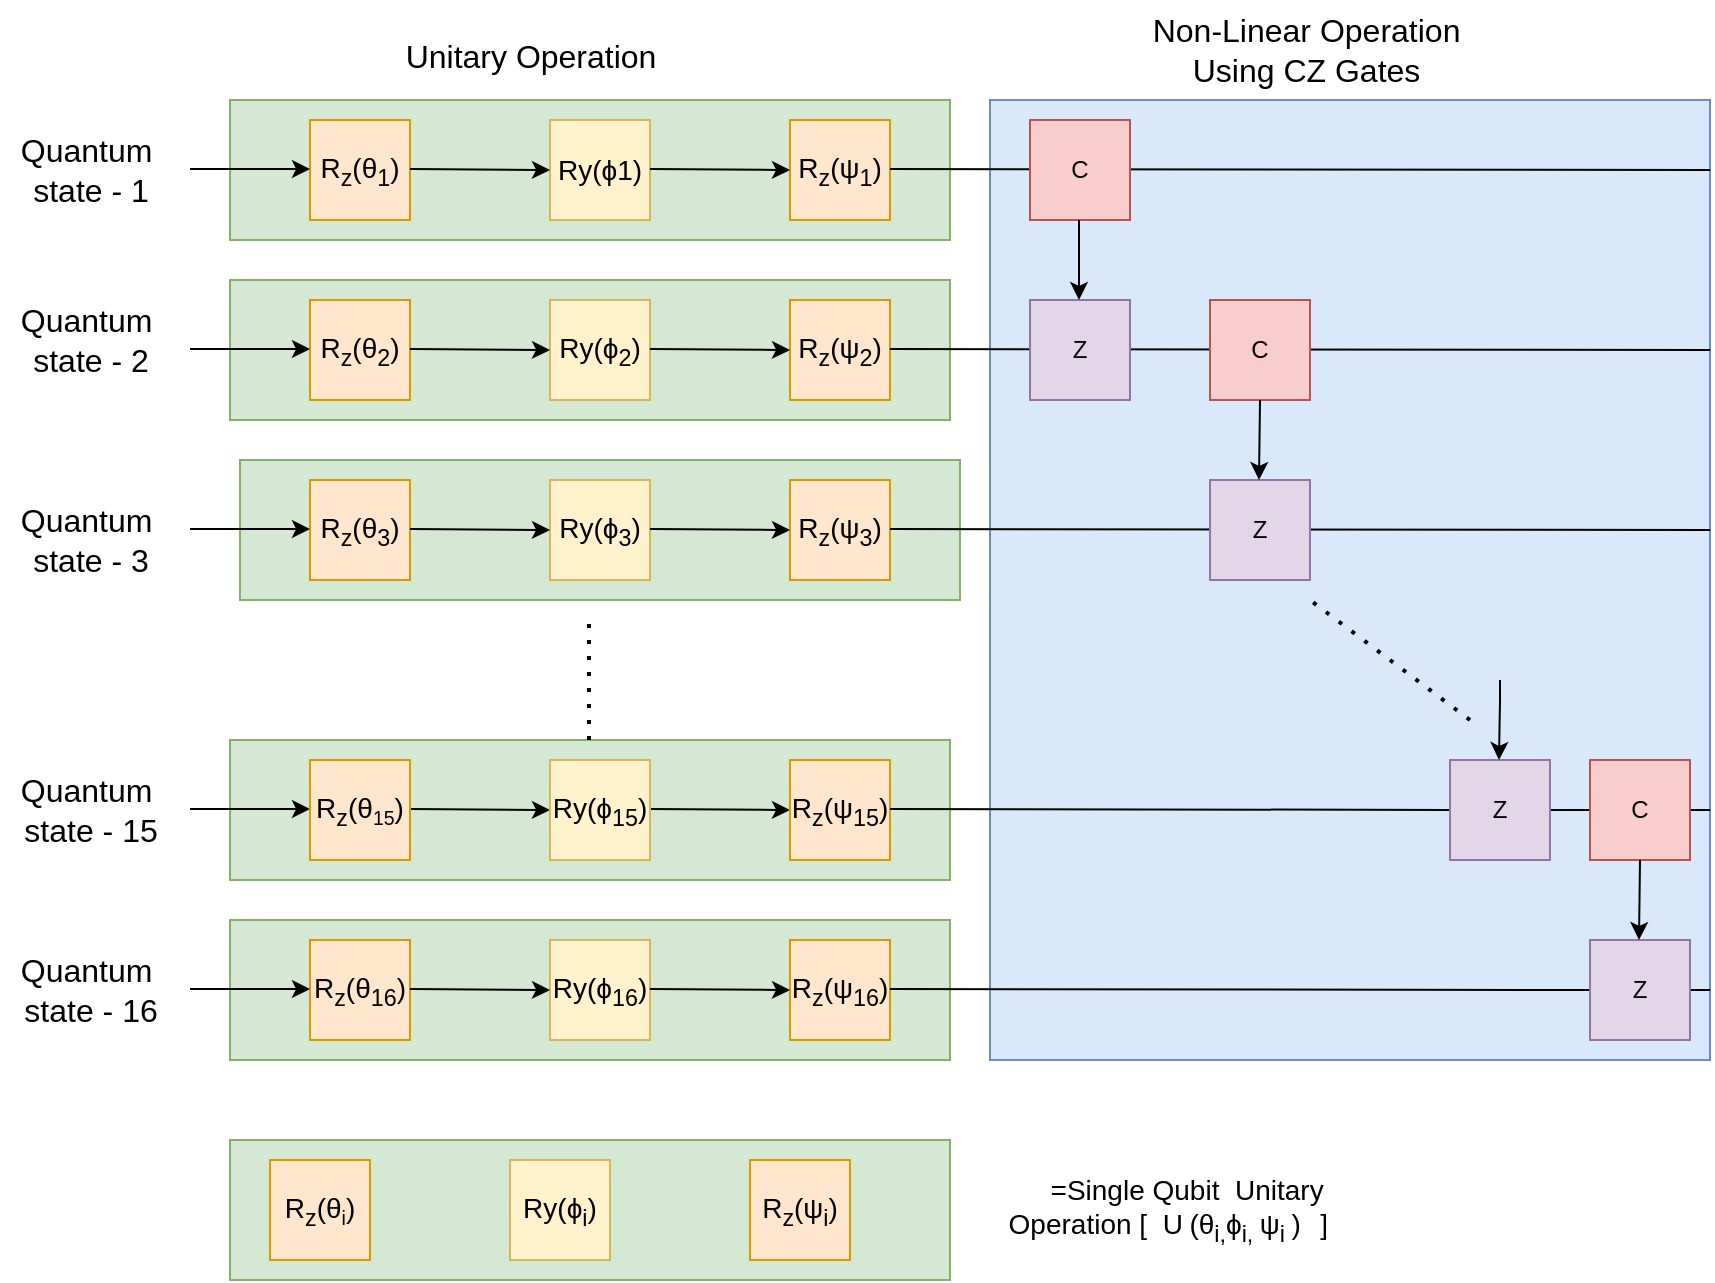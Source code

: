 <mxfile version="26.0.8">
  <diagram name="Page-1" id="3Vx-NvG_LVX4ZoWKZbG5">
    <mxGraphModel dx="1122" dy="1454" grid="1" gridSize="10" guides="1" tooltips="1" connect="1" arrows="1" fold="1" page="1" pageScale="1" pageWidth="1000" pageHeight="720" math="0" shadow="0">
      <root>
        <mxCell id="0" />
        <mxCell id="1" parent="0" />
        <mxCell id="FZc3gWHPLn5l0E03hMyi-178" value="" style="rounded=0;whiteSpace=wrap;html=1;fillColor=#d5e8d4;strokeColor=#82b366;" vertex="1" parent="1">
          <mxGeometry x="175" y="-648" width="360" height="70" as="geometry" />
        </mxCell>
        <mxCell id="FZc3gWHPLn5l0E03hMyi-179" value="" style="rounded=0;whiteSpace=wrap;html=1;fillColor=#d5e8d4;strokeColor=#82b366;" vertex="1" parent="1">
          <mxGeometry x="175" y="-558" width="360" height="70" as="geometry" />
        </mxCell>
        <mxCell id="FZc3gWHPLn5l0E03hMyi-180" value="" style="rounded=0;whiteSpace=wrap;html=1;fillColor=#dae8fc;strokeColor=#6c8ebf;" vertex="1" parent="1">
          <mxGeometry x="555" y="-648" width="360" height="480" as="geometry" />
        </mxCell>
        <mxCell id="FZc3gWHPLn5l0E03hMyi-181" value="" style="rounded=0;whiteSpace=wrap;html=1;fillColor=#d5e8d4;strokeColor=#82b366;" vertex="1" parent="1">
          <mxGeometry x="180" y="-468" width="360" height="70" as="geometry" />
        </mxCell>
        <mxCell id="FZc3gWHPLn5l0E03hMyi-182" value="" style="rounded=0;whiteSpace=wrap;html=1;fillColor=#d5e8d4;strokeColor=#82b366;" vertex="1" parent="1">
          <mxGeometry x="175" y="-238" width="360" height="70" as="geometry" />
        </mxCell>
        <mxCell id="FZc3gWHPLn5l0E03hMyi-183" value="" style="rounded=0;whiteSpace=wrap;html=1;fillColor=#d5e8d4;strokeColor=#82b366;" vertex="1" parent="1">
          <mxGeometry x="175" y="-328" width="360" height="70" as="geometry" />
        </mxCell>
        <mxCell id="FZc3gWHPLn5l0E03hMyi-184" style="edgeStyle=orthogonalEdgeStyle;rounded=0;orthogonalLoop=1;jettySize=auto;html=1;exitX=0;exitY=1;exitDx=0;exitDy=0;" edge="1" parent="1" source="FZc3gWHPLn5l0E03hMyi-185">
          <mxGeometry relative="1" as="geometry">
            <mxPoint x="235" y="-598" as="targetPoint" />
          </mxGeometry>
        </mxCell>
        <mxCell id="FZc3gWHPLn5l0E03hMyi-185" value="&lt;font style=&quot;font-size: 14px;&quot;&gt;R&lt;sub&gt;z&lt;/sub&gt;(θ&lt;sub&gt;1&lt;/sub&gt;)&lt;/font&gt;" style="rounded=0;whiteSpace=wrap;html=1;fillColor=#ffe6cc;strokeColor=#d79b00;" vertex="1" parent="1">
          <mxGeometry x="215" y="-638" width="50" height="50" as="geometry" />
        </mxCell>
        <mxCell id="FZc3gWHPLn5l0E03hMyi-186" value="&lt;font style=&quot;font-size: 14px;&quot;&gt;Ry(ϕ1)&lt;/font&gt;" style="rounded=0;whiteSpace=wrap;html=1;fillColor=#fff2cc;strokeColor=#d6b656;" vertex="1" parent="1">
          <mxGeometry x="335" y="-638" width="50" height="50" as="geometry" />
        </mxCell>
        <mxCell id="FZc3gWHPLn5l0E03hMyi-187" value="&lt;font style=&quot;font-size: 14px;&quot;&gt;R&lt;sub&gt;z&lt;/sub&gt;(ψ&lt;sub&gt;1&lt;/sub&gt;)&lt;/font&gt;" style="rounded=0;whiteSpace=wrap;html=1;fillColor=#ffe6cc;strokeColor=#d79b00;" vertex="1" parent="1">
          <mxGeometry x="455" y="-638" width="50" height="50" as="geometry" />
        </mxCell>
        <mxCell id="FZc3gWHPLn5l0E03hMyi-188" value="" style="endArrow=classic;html=1;rounded=0;" edge="1" parent="1">
          <mxGeometry width="50" height="50" relative="1" as="geometry">
            <mxPoint x="155" y="-613.5" as="sourcePoint" />
            <mxPoint x="215" y="-613.5" as="targetPoint" />
          </mxGeometry>
        </mxCell>
        <mxCell id="FZc3gWHPLn5l0E03hMyi-189" value="" style="endArrow=classic;html=1;rounded=0;entryX=0;entryY=0.5;entryDx=0;entryDy=0;" edge="1" parent="1" target="FZc3gWHPLn5l0E03hMyi-186">
          <mxGeometry width="50" height="50" relative="1" as="geometry">
            <mxPoint x="265" y="-613.5" as="sourcePoint" />
            <mxPoint x="325" y="-613.5" as="targetPoint" />
          </mxGeometry>
        </mxCell>
        <mxCell id="FZc3gWHPLn5l0E03hMyi-190" value="" style="endArrow=classic;html=1;rounded=0;entryX=0;entryY=0.5;entryDx=0;entryDy=0;" edge="1" parent="1">
          <mxGeometry width="50" height="50" relative="1" as="geometry">
            <mxPoint x="385" y="-613.5" as="sourcePoint" />
            <mxPoint x="455" y="-613" as="targetPoint" />
          </mxGeometry>
        </mxCell>
        <mxCell id="FZc3gWHPLn5l0E03hMyi-191" value="" style="endArrow=none;html=1;rounded=0;" edge="1" parent="1">
          <mxGeometry width="50" height="50" relative="1" as="geometry">
            <mxPoint x="505" y="-613.5" as="sourcePoint" />
            <mxPoint x="915" y="-613" as="targetPoint" />
          </mxGeometry>
        </mxCell>
        <mxCell id="FZc3gWHPLn5l0E03hMyi-192" value="C" style="rounded=0;whiteSpace=wrap;html=1;fillColor=#f8cecc;strokeColor=#b85450;" vertex="1" parent="1">
          <mxGeometry x="575" y="-638" width="50" height="50" as="geometry" />
        </mxCell>
        <mxCell id="FZc3gWHPLn5l0E03hMyi-193" style="edgeStyle=orthogonalEdgeStyle;rounded=0;orthogonalLoop=1;jettySize=auto;html=1;exitX=0;exitY=1;exitDx=0;exitDy=0;" edge="1" parent="1" source="FZc3gWHPLn5l0E03hMyi-194">
          <mxGeometry relative="1" as="geometry">
            <mxPoint x="235" y="-508" as="targetPoint" />
          </mxGeometry>
        </mxCell>
        <mxCell id="FZc3gWHPLn5l0E03hMyi-194" value="&lt;font style=&quot;font-size: 14px;&quot;&gt;R&lt;sub&gt;z&lt;/sub&gt;(θ&lt;sub&gt;2&lt;/sub&gt;)&lt;/font&gt;" style="rounded=0;whiteSpace=wrap;html=1;fillColor=#ffe6cc;strokeColor=#d79b00;" vertex="1" parent="1">
          <mxGeometry x="215" y="-548" width="50" height="50" as="geometry" />
        </mxCell>
        <mxCell id="FZc3gWHPLn5l0E03hMyi-195" value="&lt;font style=&quot;font-size: 14px;&quot;&gt;Ry(ϕ&lt;sub&gt;2&lt;/sub&gt;)&lt;/font&gt;" style="rounded=0;whiteSpace=wrap;html=1;fillColor=#fff2cc;strokeColor=#d6b656;" vertex="1" parent="1">
          <mxGeometry x="335" y="-548" width="50" height="50" as="geometry" />
        </mxCell>
        <mxCell id="FZc3gWHPLn5l0E03hMyi-196" value="&lt;font style=&quot;font-size: 14px;&quot;&gt;R&lt;sub&gt;z&lt;/sub&gt;(ψ&lt;sub&gt;2&lt;/sub&gt;)&lt;/font&gt;" style="rounded=0;whiteSpace=wrap;html=1;fillColor=#ffe6cc;strokeColor=#d79b00;" vertex="1" parent="1">
          <mxGeometry x="455" y="-548" width="50" height="50" as="geometry" />
        </mxCell>
        <mxCell id="FZc3gWHPLn5l0E03hMyi-197" value="" style="endArrow=classic;html=1;rounded=0;" edge="1" parent="1">
          <mxGeometry width="50" height="50" relative="1" as="geometry">
            <mxPoint x="155" y="-523.5" as="sourcePoint" />
            <mxPoint x="215" y="-523.5" as="targetPoint" />
          </mxGeometry>
        </mxCell>
        <mxCell id="FZc3gWHPLn5l0E03hMyi-198" value="" style="endArrow=classic;html=1;rounded=0;entryX=0;entryY=0.5;entryDx=0;entryDy=0;" edge="1" parent="1" target="FZc3gWHPLn5l0E03hMyi-195">
          <mxGeometry width="50" height="50" relative="1" as="geometry">
            <mxPoint x="265" y="-523.5" as="sourcePoint" />
            <mxPoint x="325" y="-523.5" as="targetPoint" />
          </mxGeometry>
        </mxCell>
        <mxCell id="FZc3gWHPLn5l0E03hMyi-199" value="" style="endArrow=classic;html=1;rounded=0;entryX=0;entryY=0.5;entryDx=0;entryDy=0;" edge="1" parent="1">
          <mxGeometry width="50" height="50" relative="1" as="geometry">
            <mxPoint x="385" y="-523.5" as="sourcePoint" />
            <mxPoint x="455" y="-523" as="targetPoint" />
          </mxGeometry>
        </mxCell>
        <mxCell id="FZc3gWHPLn5l0E03hMyi-200" value="" style="endArrow=none;html=1;rounded=0;" edge="1" parent="1">
          <mxGeometry width="50" height="50" relative="1" as="geometry">
            <mxPoint x="505" y="-523.5" as="sourcePoint" />
            <mxPoint x="915" y="-523" as="targetPoint" />
          </mxGeometry>
        </mxCell>
        <mxCell id="FZc3gWHPLn5l0E03hMyi-201" value="Z" style="rounded=0;whiteSpace=wrap;html=1;fillColor=#e1d5e7;strokeColor=#9673a6;" vertex="1" parent="1">
          <mxGeometry x="575" y="-548" width="50" height="50" as="geometry" />
        </mxCell>
        <mxCell id="FZc3gWHPLn5l0E03hMyi-202" style="edgeStyle=orthogonalEdgeStyle;rounded=0;orthogonalLoop=1;jettySize=auto;html=1;exitX=0;exitY=1;exitDx=0;exitDy=0;" edge="1" parent="1" source="FZc3gWHPLn5l0E03hMyi-203">
          <mxGeometry relative="1" as="geometry">
            <mxPoint x="235" y="-418" as="targetPoint" />
          </mxGeometry>
        </mxCell>
        <mxCell id="FZc3gWHPLn5l0E03hMyi-203" value="&lt;font style=&quot;font-size: 14px;&quot;&gt;R&lt;sub&gt;z&lt;/sub&gt;(θ&lt;sub&gt;3&lt;/sub&gt;)&lt;/font&gt;" style="rounded=0;whiteSpace=wrap;html=1;fillColor=#ffe6cc;strokeColor=#d79b00;" vertex="1" parent="1">
          <mxGeometry x="215" y="-458" width="50" height="50" as="geometry" />
        </mxCell>
        <mxCell id="FZc3gWHPLn5l0E03hMyi-204" value="&lt;font style=&quot;font-size: 14px;&quot;&gt;Ry(ϕ&lt;sub&gt;3&lt;/sub&gt;)&lt;/font&gt;" style="rounded=0;whiteSpace=wrap;html=1;fillColor=#fff2cc;strokeColor=#d6b656;" vertex="1" parent="1">
          <mxGeometry x="335" y="-458" width="50" height="50" as="geometry" />
        </mxCell>
        <mxCell id="FZc3gWHPLn5l0E03hMyi-205" value="&lt;font style=&quot;font-size: 14px;&quot;&gt;R&lt;sub&gt;z&lt;/sub&gt;(ψ&lt;sub&gt;3&lt;/sub&gt;)&lt;/font&gt;" style="rounded=0;whiteSpace=wrap;html=1;fillColor=#ffe6cc;strokeColor=#d79b00;" vertex="1" parent="1">
          <mxGeometry x="455" y="-458" width="50" height="50" as="geometry" />
        </mxCell>
        <mxCell id="FZc3gWHPLn5l0E03hMyi-206" value="" style="endArrow=classic;html=1;rounded=0;" edge="1" parent="1">
          <mxGeometry width="50" height="50" relative="1" as="geometry">
            <mxPoint x="155" y="-433.5" as="sourcePoint" />
            <mxPoint x="215" y="-433.5" as="targetPoint" />
          </mxGeometry>
        </mxCell>
        <mxCell id="FZc3gWHPLn5l0E03hMyi-207" value="" style="endArrow=classic;html=1;rounded=0;entryX=0;entryY=0.5;entryDx=0;entryDy=0;" edge="1" parent="1" target="FZc3gWHPLn5l0E03hMyi-204">
          <mxGeometry width="50" height="50" relative="1" as="geometry">
            <mxPoint x="265" y="-433.5" as="sourcePoint" />
            <mxPoint x="325" y="-433.5" as="targetPoint" />
          </mxGeometry>
        </mxCell>
        <mxCell id="FZc3gWHPLn5l0E03hMyi-208" value="" style="endArrow=classic;html=1;rounded=0;entryX=0;entryY=0.5;entryDx=0;entryDy=0;" edge="1" parent="1">
          <mxGeometry width="50" height="50" relative="1" as="geometry">
            <mxPoint x="385" y="-433.5" as="sourcePoint" />
            <mxPoint x="455" y="-433" as="targetPoint" />
          </mxGeometry>
        </mxCell>
        <mxCell id="FZc3gWHPLn5l0E03hMyi-209" value="" style="endArrow=none;html=1;rounded=0;" edge="1" parent="1">
          <mxGeometry width="50" height="50" relative="1" as="geometry">
            <mxPoint x="505" y="-433.5" as="sourcePoint" />
            <mxPoint x="915" y="-433" as="targetPoint" />
          </mxGeometry>
        </mxCell>
        <mxCell id="FZc3gWHPLn5l0E03hMyi-210" value="" style="endArrow=classic;html=1;rounded=0;" edge="1" parent="1">
          <mxGeometry width="50" height="50" relative="1" as="geometry">
            <mxPoint x="599.5" y="-588" as="sourcePoint" />
            <mxPoint x="599.5" y="-548" as="targetPoint" />
          </mxGeometry>
        </mxCell>
        <mxCell id="FZc3gWHPLn5l0E03hMyi-211" value="C" style="rounded=0;whiteSpace=wrap;html=1;fillColor=#f8cecc;strokeColor=#b85450;" vertex="1" parent="1">
          <mxGeometry x="665" y="-548" width="50" height="50" as="geometry" />
        </mxCell>
        <mxCell id="FZc3gWHPLn5l0E03hMyi-212" value="Z" style="rounded=0;whiteSpace=wrap;html=1;fillColor=#e1d5e7;strokeColor=#9673a6;" vertex="1" parent="1">
          <mxGeometry x="665" y="-458" width="50" height="50" as="geometry" />
        </mxCell>
        <mxCell id="FZc3gWHPLn5l0E03hMyi-213" value="" style="endArrow=classic;html=1;rounded=0;" edge="1" parent="1">
          <mxGeometry width="50" height="50" relative="1" as="geometry">
            <mxPoint x="690" y="-498" as="sourcePoint" />
            <mxPoint x="689.5" y="-458" as="targetPoint" />
          </mxGeometry>
        </mxCell>
        <mxCell id="FZc3gWHPLn5l0E03hMyi-214" value="&lt;font style=&quot;font-size: 14px;&quot;&gt;R&lt;sub&gt;z&lt;/sub&gt;(θ&lt;sub&gt;16&lt;/sub&gt;)&lt;/font&gt;" style="rounded=0;whiteSpace=wrap;html=1;fillColor=#ffe6cc;strokeColor=#d79b00;" vertex="1" parent="1">
          <mxGeometry x="215" y="-228" width="50" height="50" as="geometry" />
        </mxCell>
        <mxCell id="FZc3gWHPLn5l0E03hMyi-215" value="&lt;font style=&quot;font-size: 14px;&quot;&gt;Ry(ϕ&lt;sub&gt;16&lt;/sub&gt;)&lt;/font&gt;" style="rounded=0;whiteSpace=wrap;html=1;fillColor=#fff2cc;strokeColor=#d6b656;" vertex="1" parent="1">
          <mxGeometry x="335" y="-228" width="50" height="50" as="geometry" />
        </mxCell>
        <mxCell id="FZc3gWHPLn5l0E03hMyi-216" value="&lt;font style=&quot;font-size: 14px;&quot;&gt;R&lt;sub&gt;z&lt;/sub&gt;(ψ&lt;sub&gt;16&lt;/sub&gt;)&lt;/font&gt;" style="rounded=0;whiteSpace=wrap;html=1;fillColor=#ffe6cc;strokeColor=#d79b00;" vertex="1" parent="1">
          <mxGeometry x="455" y="-228" width="50" height="50" as="geometry" />
        </mxCell>
        <mxCell id="FZc3gWHPLn5l0E03hMyi-217" value="" style="endArrow=classic;html=1;rounded=0;" edge="1" parent="1">
          <mxGeometry width="50" height="50" relative="1" as="geometry">
            <mxPoint x="155" y="-203.5" as="sourcePoint" />
            <mxPoint x="215" y="-203.5" as="targetPoint" />
          </mxGeometry>
        </mxCell>
        <mxCell id="FZc3gWHPLn5l0E03hMyi-218" value="" style="endArrow=classic;html=1;rounded=0;entryX=0;entryY=0.5;entryDx=0;entryDy=0;" edge="1" parent="1" target="FZc3gWHPLn5l0E03hMyi-215">
          <mxGeometry width="50" height="50" relative="1" as="geometry">
            <mxPoint x="265" y="-203.5" as="sourcePoint" />
            <mxPoint x="325" y="-203.5" as="targetPoint" />
          </mxGeometry>
        </mxCell>
        <mxCell id="FZc3gWHPLn5l0E03hMyi-219" value="" style="endArrow=classic;html=1;rounded=0;entryX=0;entryY=0.5;entryDx=0;entryDy=0;" edge="1" parent="1">
          <mxGeometry width="50" height="50" relative="1" as="geometry">
            <mxPoint x="385" y="-203.5" as="sourcePoint" />
            <mxPoint x="455" y="-203" as="targetPoint" />
          </mxGeometry>
        </mxCell>
        <mxCell id="FZc3gWHPLn5l0E03hMyi-220" value="" style="endArrow=none;html=1;rounded=0;" edge="1" parent="1" source="FZc3gWHPLn5l0E03hMyi-231">
          <mxGeometry width="50" height="50" relative="1" as="geometry">
            <mxPoint x="505" y="-203.5" as="sourcePoint" />
            <mxPoint x="915" y="-203" as="targetPoint" />
          </mxGeometry>
        </mxCell>
        <mxCell id="FZc3gWHPLn5l0E03hMyi-221" value="" style="endArrow=classic;html=1;rounded=0;" edge="1" parent="1">
          <mxGeometry width="50" height="50" relative="1" as="geometry">
            <mxPoint x="155" y="-293.5" as="sourcePoint" />
            <mxPoint x="215" y="-293.5" as="targetPoint" />
          </mxGeometry>
        </mxCell>
        <mxCell id="FZc3gWHPLn5l0E03hMyi-222" value="" style="endArrow=classic;html=1;rounded=0;entryX=0;entryY=0.5;entryDx=0;entryDy=0;" edge="1" parent="1" target="FZc3gWHPLn5l0E03hMyi-225">
          <mxGeometry width="50" height="50" relative="1" as="geometry">
            <mxPoint x="265" y="-293.5" as="sourcePoint" />
            <mxPoint x="325" y="-293.5" as="targetPoint" />
          </mxGeometry>
        </mxCell>
        <mxCell id="FZc3gWHPLn5l0E03hMyi-223" value="" style="endArrow=classic;html=1;rounded=0;entryX=0;entryY=0.5;entryDx=0;entryDy=0;" edge="1" parent="1">
          <mxGeometry width="50" height="50" relative="1" as="geometry">
            <mxPoint x="385" y="-293.5" as="sourcePoint" />
            <mxPoint x="455" y="-293" as="targetPoint" />
          </mxGeometry>
        </mxCell>
        <mxCell id="FZc3gWHPLn5l0E03hMyi-224" value="&lt;font style=&quot;font-size: 14px;&quot;&gt;R&lt;sub&gt;z&lt;/sub&gt;(ψ&lt;sub&gt;15&lt;/sub&gt;)&lt;/font&gt;" style="rounded=0;whiteSpace=wrap;html=1;fillColor=#ffe6cc;strokeColor=#d79b00;" vertex="1" parent="1">
          <mxGeometry x="455" y="-318" width="50" height="50" as="geometry" />
        </mxCell>
        <mxCell id="FZc3gWHPLn5l0E03hMyi-225" value="&lt;font style=&quot;font-size: 14px;&quot;&gt;Ry(ϕ&lt;sub&gt;15&lt;/sub&gt;)&lt;/font&gt;" style="rounded=0;whiteSpace=wrap;html=1;fillColor=#fff2cc;strokeColor=#d6b656;" vertex="1" parent="1">
          <mxGeometry x="335" y="-318" width="50" height="50" as="geometry" />
        </mxCell>
        <mxCell id="FZc3gWHPLn5l0E03hMyi-226" value="&lt;font style=&quot;font-size: 14px;&quot;&gt;R&lt;sub&gt;z&lt;/sub&gt;(θ&lt;/font&gt;&lt;font&gt;&lt;span style=&quot;font-size: 11.667px;&quot;&gt;&lt;sub&gt;15&lt;/sub&gt;&lt;/span&gt;&lt;span style=&quot;font-size: 14px;&quot;&gt;)&lt;/span&gt;&lt;/font&gt;" style="rounded=0;whiteSpace=wrap;html=1;fillColor=#ffe6cc;strokeColor=#d79b00;" vertex="1" parent="1">
          <mxGeometry x="215" y="-318" width="50" height="50" as="geometry" />
        </mxCell>
        <mxCell id="FZc3gWHPLn5l0E03hMyi-227" value="" style="endArrow=none;html=1;rounded=0;" edge="1" parent="1" source="FZc3gWHPLn5l0E03hMyi-229">
          <mxGeometry width="50" height="50" relative="1" as="geometry">
            <mxPoint x="505" y="-293.5" as="sourcePoint" />
            <mxPoint x="915" y="-293" as="targetPoint" />
          </mxGeometry>
        </mxCell>
        <mxCell id="FZc3gWHPLn5l0E03hMyi-228" value="" style="endArrow=none;html=1;rounded=0;" edge="1" parent="1" source="FZc3gWHPLn5l0E03hMyi-234" target="FZc3gWHPLn5l0E03hMyi-229">
          <mxGeometry width="50" height="50" relative="1" as="geometry">
            <mxPoint x="505" y="-293.5" as="sourcePoint" />
            <mxPoint x="915" y="-293" as="targetPoint" />
          </mxGeometry>
        </mxCell>
        <mxCell id="FZc3gWHPLn5l0E03hMyi-229" value="C" style="rounded=0;whiteSpace=wrap;html=1;fillColor=#f8cecc;strokeColor=#b85450;" vertex="1" parent="1">
          <mxGeometry x="855" y="-318" width="50" height="50" as="geometry" />
        </mxCell>
        <mxCell id="FZc3gWHPLn5l0E03hMyi-230" value="" style="endArrow=none;html=1;rounded=0;entryX=0;entryY=0.5;entryDx=0;entryDy=0;" edge="1" parent="1" target="FZc3gWHPLn5l0E03hMyi-231">
          <mxGeometry width="50" height="50" relative="1" as="geometry">
            <mxPoint x="505" y="-203.5" as="sourcePoint" />
            <mxPoint x="915" y="-208" as="targetPoint" />
          </mxGeometry>
        </mxCell>
        <mxCell id="FZc3gWHPLn5l0E03hMyi-231" value="Z" style="rounded=0;whiteSpace=wrap;html=1;fillColor=#e1d5e7;strokeColor=#9673a6;" vertex="1" parent="1">
          <mxGeometry x="855" y="-228" width="50" height="50" as="geometry" />
        </mxCell>
        <mxCell id="FZc3gWHPLn5l0E03hMyi-232" value="" style="endArrow=classic;html=1;rounded=0;" edge="1" parent="1">
          <mxGeometry width="50" height="50" relative="1" as="geometry">
            <mxPoint x="880" y="-268" as="sourcePoint" />
            <mxPoint x="879.5" y="-228" as="targetPoint" />
          </mxGeometry>
        </mxCell>
        <mxCell id="FZc3gWHPLn5l0E03hMyi-233" value="" style="endArrow=none;html=1;rounded=0;" edge="1" parent="1" target="FZc3gWHPLn5l0E03hMyi-234">
          <mxGeometry width="50" height="50" relative="1" as="geometry">
            <mxPoint x="505" y="-293.5" as="sourcePoint" />
            <mxPoint x="855" y="-293" as="targetPoint" />
          </mxGeometry>
        </mxCell>
        <mxCell id="FZc3gWHPLn5l0E03hMyi-234" value="Z" style="rounded=0;whiteSpace=wrap;html=1;fillColor=#e1d5e7;strokeColor=#9673a6;" vertex="1" parent="1">
          <mxGeometry x="785" y="-318" width="50" height="50" as="geometry" />
        </mxCell>
        <mxCell id="FZc3gWHPLn5l0E03hMyi-235" value="" style="endArrow=classic;html=1;rounded=0;" edge="1" parent="1">
          <mxGeometry width="50" height="50" relative="1" as="geometry">
            <mxPoint x="810" y="-358" as="sourcePoint" />
            <mxPoint x="809.5" y="-318" as="targetPoint" />
            <Array as="points">
              <mxPoint x="810" y="-348" />
            </Array>
          </mxGeometry>
        </mxCell>
        <mxCell id="FZc3gWHPLn5l0E03hMyi-236" value="" style="endArrow=none;dashed=1;html=1;dashPattern=1 3;strokeWidth=2;rounded=0;" edge="1" parent="1">
          <mxGeometry width="50" height="50" relative="1" as="geometry">
            <mxPoint x="354.5" y="-328" as="sourcePoint" />
            <mxPoint x="354.5" y="-388" as="targetPoint" />
          </mxGeometry>
        </mxCell>
        <mxCell id="FZc3gWHPLn5l0E03hMyi-237" value="" style="endArrow=none;dashed=1;html=1;dashPattern=1 3;strokeWidth=2;rounded=0;" edge="1" parent="1">
          <mxGeometry width="50" height="50" relative="1" as="geometry">
            <mxPoint x="795" y="-338" as="sourcePoint" />
            <mxPoint x="715" y="-398" as="targetPoint" />
          </mxGeometry>
        </mxCell>
        <mxCell id="FZc3gWHPLn5l0E03hMyi-238" value="&lt;font style=&quot;font-size: 16px;&quot;&gt;Quantum&amp;nbsp;&lt;/font&gt;&lt;div&gt;&lt;font style=&quot;font-size: 16px;&quot;&gt;state - 1&lt;/font&gt;&lt;/div&gt;" style="text;html=1;align=center;verticalAlign=middle;resizable=0;points=[];autosize=1;strokeColor=none;fillColor=none;" vertex="1" parent="1">
          <mxGeometry x="60" y="-638" width="90" height="50" as="geometry" />
        </mxCell>
        <mxCell id="FZc3gWHPLn5l0E03hMyi-239" value="&lt;font style=&quot;font-size: 16px;&quot;&gt;Quantum&amp;nbsp;&lt;/font&gt;&lt;div&gt;&lt;font style=&quot;font-size: 16px;&quot;&gt;state - 3&lt;/font&gt;&lt;/div&gt;" style="text;html=1;align=center;verticalAlign=middle;resizable=0;points=[];autosize=1;strokeColor=none;fillColor=none;" vertex="1" parent="1">
          <mxGeometry x="60" y="-453" width="90" height="50" as="geometry" />
        </mxCell>
        <mxCell id="FZc3gWHPLn5l0E03hMyi-240" value="&lt;font style=&quot;font-size: 16px;&quot;&gt;Quantum&amp;nbsp;&lt;/font&gt;&lt;div&gt;&lt;font style=&quot;font-size: 16px;&quot;&gt;state - 2&lt;/font&gt;&lt;/div&gt;" style="text;html=1;align=center;verticalAlign=middle;resizable=0;points=[];autosize=1;strokeColor=none;fillColor=none;" vertex="1" parent="1">
          <mxGeometry x="60" y="-553" width="90" height="50" as="geometry" />
        </mxCell>
        <mxCell id="FZc3gWHPLn5l0E03hMyi-241" value="&lt;font style=&quot;font-size: 16px;&quot;&gt;Quantum&amp;nbsp;&lt;/font&gt;&lt;div&gt;&lt;font style=&quot;font-size: 16px;&quot;&gt;state - 15&lt;/font&gt;&lt;/div&gt;" style="text;html=1;align=center;verticalAlign=middle;resizable=0;points=[];autosize=1;strokeColor=none;fillColor=none;" vertex="1" parent="1">
          <mxGeometry x="60" y="-318" width="90" height="50" as="geometry" />
        </mxCell>
        <mxCell id="FZc3gWHPLn5l0E03hMyi-242" value="&lt;font style=&quot;font-size: 16px;&quot;&gt;Quantum&amp;nbsp;&lt;/font&gt;&lt;div&gt;&lt;font style=&quot;font-size: 16px;&quot;&gt;state - 16&lt;/font&gt;&lt;/div&gt;" style="text;html=1;align=center;verticalAlign=middle;resizable=0;points=[];autosize=1;strokeColor=none;fillColor=none;" vertex="1" parent="1">
          <mxGeometry x="60" y="-228" width="90" height="50" as="geometry" />
        </mxCell>
        <mxCell id="FZc3gWHPLn5l0E03hMyi-245" value="" style="rounded=0;whiteSpace=wrap;html=1;fillColor=#d5e8d4;strokeColor=#82b366;" vertex="1" parent="1">
          <mxGeometry x="175" y="-128" width="360" height="70" as="geometry" />
        </mxCell>
        <mxCell id="FZc3gWHPLn5l0E03hMyi-246" value="&lt;font style=&quot;font-size: 14px;&quot;&gt;R&lt;sub&gt;z&lt;/sub&gt;(θ&lt;/font&gt;&lt;font style=&quot;font-size: 11.667px;&quot;&gt;&lt;sub&gt;i&lt;/sub&gt;&lt;/font&gt;&lt;font&gt;&lt;span style=&quot;font-size: 14px;&quot;&gt;)&lt;/span&gt;&lt;/font&gt;" style="rounded=0;whiteSpace=wrap;html=1;fillColor=#ffe6cc;strokeColor=#d79b00;" vertex="1" parent="1">
          <mxGeometry x="195" y="-118" width="50" height="50" as="geometry" />
        </mxCell>
        <mxCell id="FZc3gWHPLn5l0E03hMyi-247" value="&lt;font style=&quot;font-size: 14px;&quot;&gt;Ry(ϕ&lt;sub&gt;i&lt;/sub&gt;)&lt;/font&gt;" style="rounded=0;whiteSpace=wrap;html=1;fillColor=#fff2cc;strokeColor=#d6b656;" vertex="1" parent="1">
          <mxGeometry x="315" y="-118" width="50" height="50" as="geometry" />
        </mxCell>
        <mxCell id="FZc3gWHPLn5l0E03hMyi-248" value="&lt;font style=&quot;font-size: 14px;&quot;&gt;R&lt;sub&gt;z&lt;/sub&gt;(ψ&lt;sub&gt;i&lt;/sub&gt;)&lt;/font&gt;" style="rounded=0;whiteSpace=wrap;html=1;fillColor=#ffe6cc;strokeColor=#d79b00;" vertex="1" parent="1">
          <mxGeometry x="435" y="-118" width="50" height="50" as="geometry" />
        </mxCell>
        <mxCell id="FZc3gWHPLn5l0E03hMyi-249" value="&lt;font style=&quot;font-size: 14px;&quot;&gt;=Single Qubit &amp;nbsp;Unitary&amp;nbsp;&lt;/font&gt;&lt;div&gt;&lt;font style=&quot;font-size: 14px;&quot;&gt;Operation [ &amp;nbsp;U&lt;sub&gt;&amp;nbsp;&lt;/sub&gt;(&lt;span style=&quot;white-space: normal;&quot;&gt;θ&lt;/span&gt;&lt;span style=&quot;white-space: normal;&quot;&gt;&lt;sub&gt;i,&lt;/sub&gt;&lt;/span&gt;&lt;span style=&quot;white-space: normal;&quot;&gt;ϕ&lt;/span&gt;&lt;span style=&quot;white-space: normal;&quot;&gt;&lt;sub&gt;i,&amp;nbsp;&lt;/sub&gt;&lt;/span&gt;&lt;span style=&quot;white-space: normal;&quot;&gt;ψ&lt;/span&gt;&lt;span style=&quot;white-space: normal;&quot;&gt;&lt;sub&gt;i&amp;nbsp;&lt;/sub&gt;&lt;/span&gt;&lt;/font&gt;&lt;span style=&quot;font-size: 14px;&quot;&gt;)&lt;/span&gt;&lt;span style=&quot;font-size: 14px; white-space: normal;&quot;&gt;&lt;sub&gt;&amp;nbsp;&amp;nbsp;&lt;/sub&gt;&lt;/span&gt;&lt;span style=&quot;font-size: 14px; white-space: normal;&quot;&gt;&lt;sub&gt;&amp;nbsp;&lt;/sub&gt;&lt;/span&gt;&lt;span style=&quot;font-size: 14px;&quot;&gt;]&lt;/span&gt;&lt;span style=&quot;font-size: 14px; white-space: normal;&quot;&gt;&lt;sub&gt;&amp;nbsp;&lt;/sub&gt;&lt;/span&gt;&lt;span style=&quot;font-size: 14px;&quot;&gt;&amp;nbsp; &amp;nbsp; &amp;nbsp;&lt;/span&gt;&lt;/div&gt;" style="text;html=1;align=center;verticalAlign=middle;resizable=0;points=[];autosize=1;strokeColor=none;fillColor=none;" vertex="1" parent="1">
          <mxGeometry x="550" y="-118" width="210" height="50" as="geometry" />
        </mxCell>
        <mxCell id="FZc3gWHPLn5l0E03hMyi-252" value="&lt;font style=&quot;font-size: 16px;&quot;&gt;Unitary Operation&lt;/font&gt;" style="text;html=1;align=center;verticalAlign=middle;resizable=0;points=[];autosize=1;strokeColor=none;fillColor=none;strokeWidth=0;" vertex="1" parent="1">
          <mxGeometry x="250" y="-685" width="150" height="30" as="geometry" />
        </mxCell>
        <mxCell id="FZc3gWHPLn5l0E03hMyi-253" value="&lt;font style=&quot;font-size: 16px;&quot;&gt;Non-Linear Operation&amp;nbsp;&lt;/font&gt;&lt;div&gt;&lt;font style=&quot;font-size: 16px;&quot;&gt;Using CZ Gates&amp;nbsp;&lt;/font&gt;&lt;/div&gt;" style="text;html=1;align=center;verticalAlign=middle;resizable=0;points=[];autosize=1;strokeColor=none;fillColor=none;" vertex="1" parent="1">
          <mxGeometry x="625" y="-698" width="180" height="50" as="geometry" />
        </mxCell>
      </root>
    </mxGraphModel>
  </diagram>
</mxfile>
